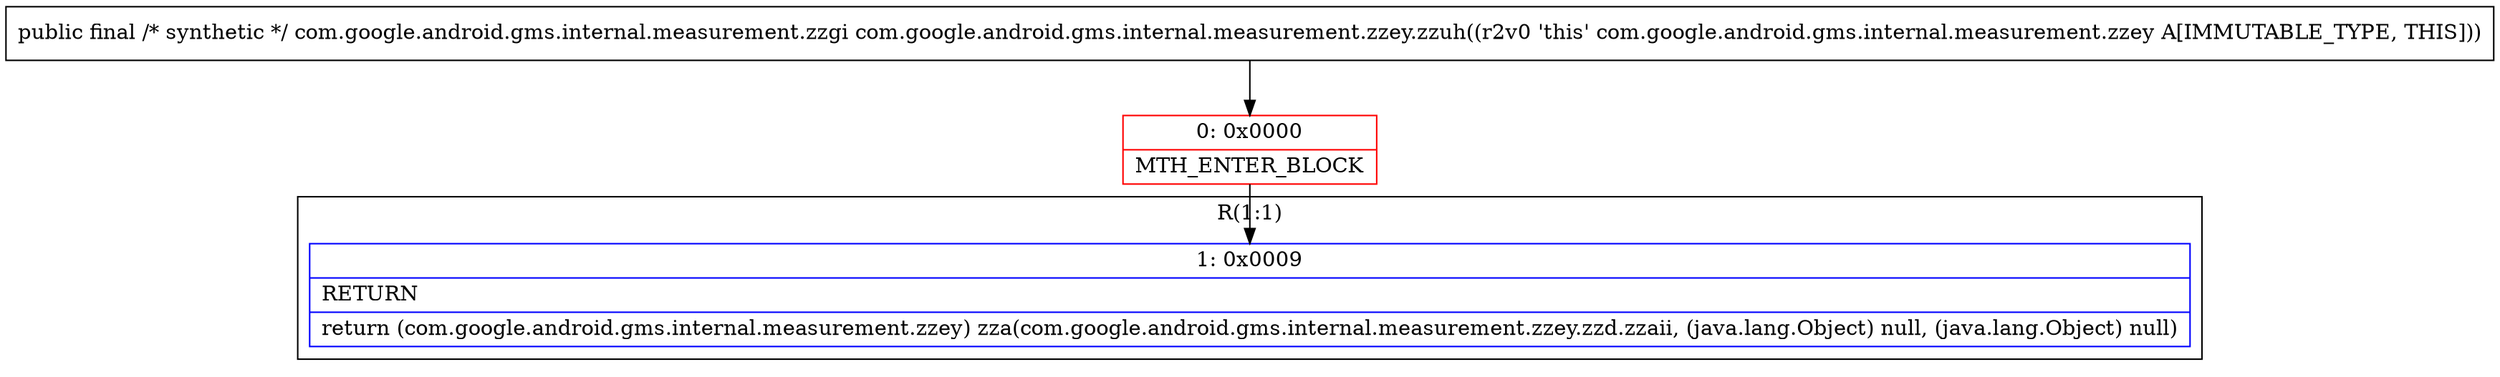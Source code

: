 digraph "CFG forcom.google.android.gms.internal.measurement.zzey.zzuh()Lcom\/google\/android\/gms\/internal\/measurement\/zzgi;" {
subgraph cluster_Region_1373301317 {
label = "R(1:1)";
node [shape=record,color=blue];
Node_1 [shape=record,label="{1\:\ 0x0009|RETURN\l|return (com.google.android.gms.internal.measurement.zzey) zza(com.google.android.gms.internal.measurement.zzey.zzd.zzaii, (java.lang.Object) null, (java.lang.Object) null)\l}"];
}
Node_0 [shape=record,color=red,label="{0\:\ 0x0000|MTH_ENTER_BLOCK\l}"];
MethodNode[shape=record,label="{public final \/* synthetic *\/ com.google.android.gms.internal.measurement.zzgi com.google.android.gms.internal.measurement.zzey.zzuh((r2v0 'this' com.google.android.gms.internal.measurement.zzey A[IMMUTABLE_TYPE, THIS])) }"];
MethodNode -> Node_0;
Node_0 -> Node_1;
}


